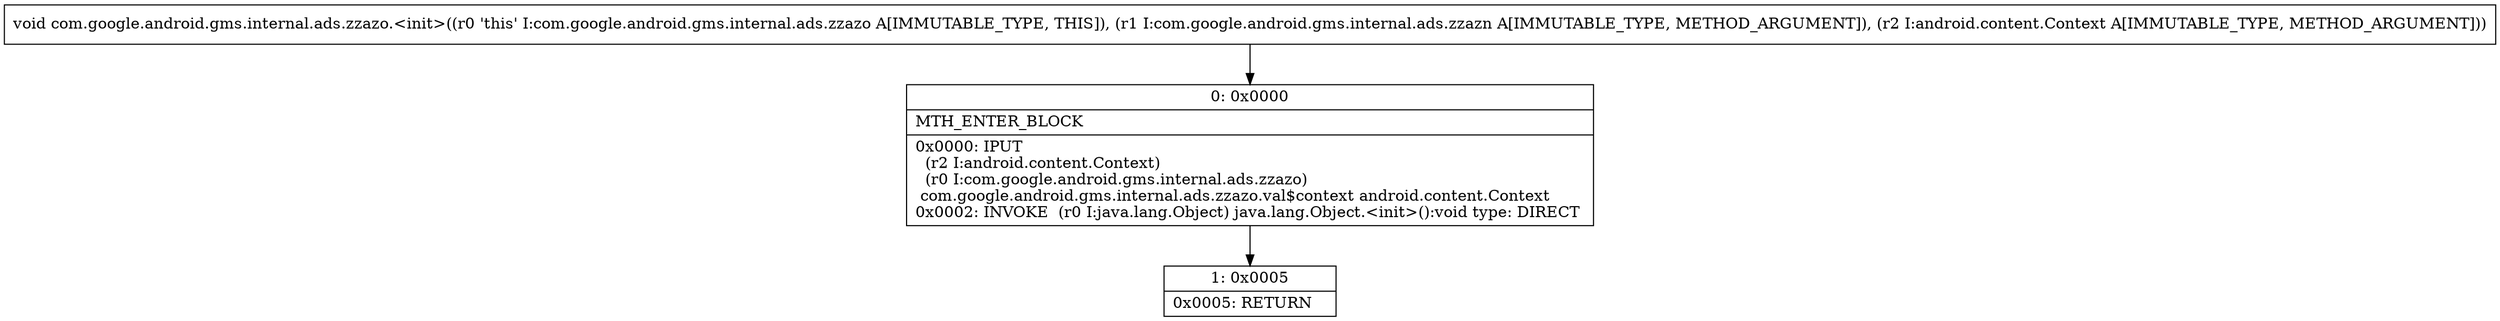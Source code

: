 digraph "CFG forcom.google.android.gms.internal.ads.zzazo.\<init\>(Lcom\/google\/android\/gms\/internal\/ads\/zzazn;Landroid\/content\/Context;)V" {
Node_0 [shape=record,label="{0\:\ 0x0000|MTH_ENTER_BLOCK\l|0x0000: IPUT  \l  (r2 I:android.content.Context)\l  (r0 I:com.google.android.gms.internal.ads.zzazo)\l com.google.android.gms.internal.ads.zzazo.val$context android.content.Context \l0x0002: INVOKE  (r0 I:java.lang.Object) java.lang.Object.\<init\>():void type: DIRECT \l}"];
Node_1 [shape=record,label="{1\:\ 0x0005|0x0005: RETURN   \l}"];
MethodNode[shape=record,label="{void com.google.android.gms.internal.ads.zzazo.\<init\>((r0 'this' I:com.google.android.gms.internal.ads.zzazo A[IMMUTABLE_TYPE, THIS]), (r1 I:com.google.android.gms.internal.ads.zzazn A[IMMUTABLE_TYPE, METHOD_ARGUMENT]), (r2 I:android.content.Context A[IMMUTABLE_TYPE, METHOD_ARGUMENT])) }"];
MethodNode -> Node_0;
Node_0 -> Node_1;
}

